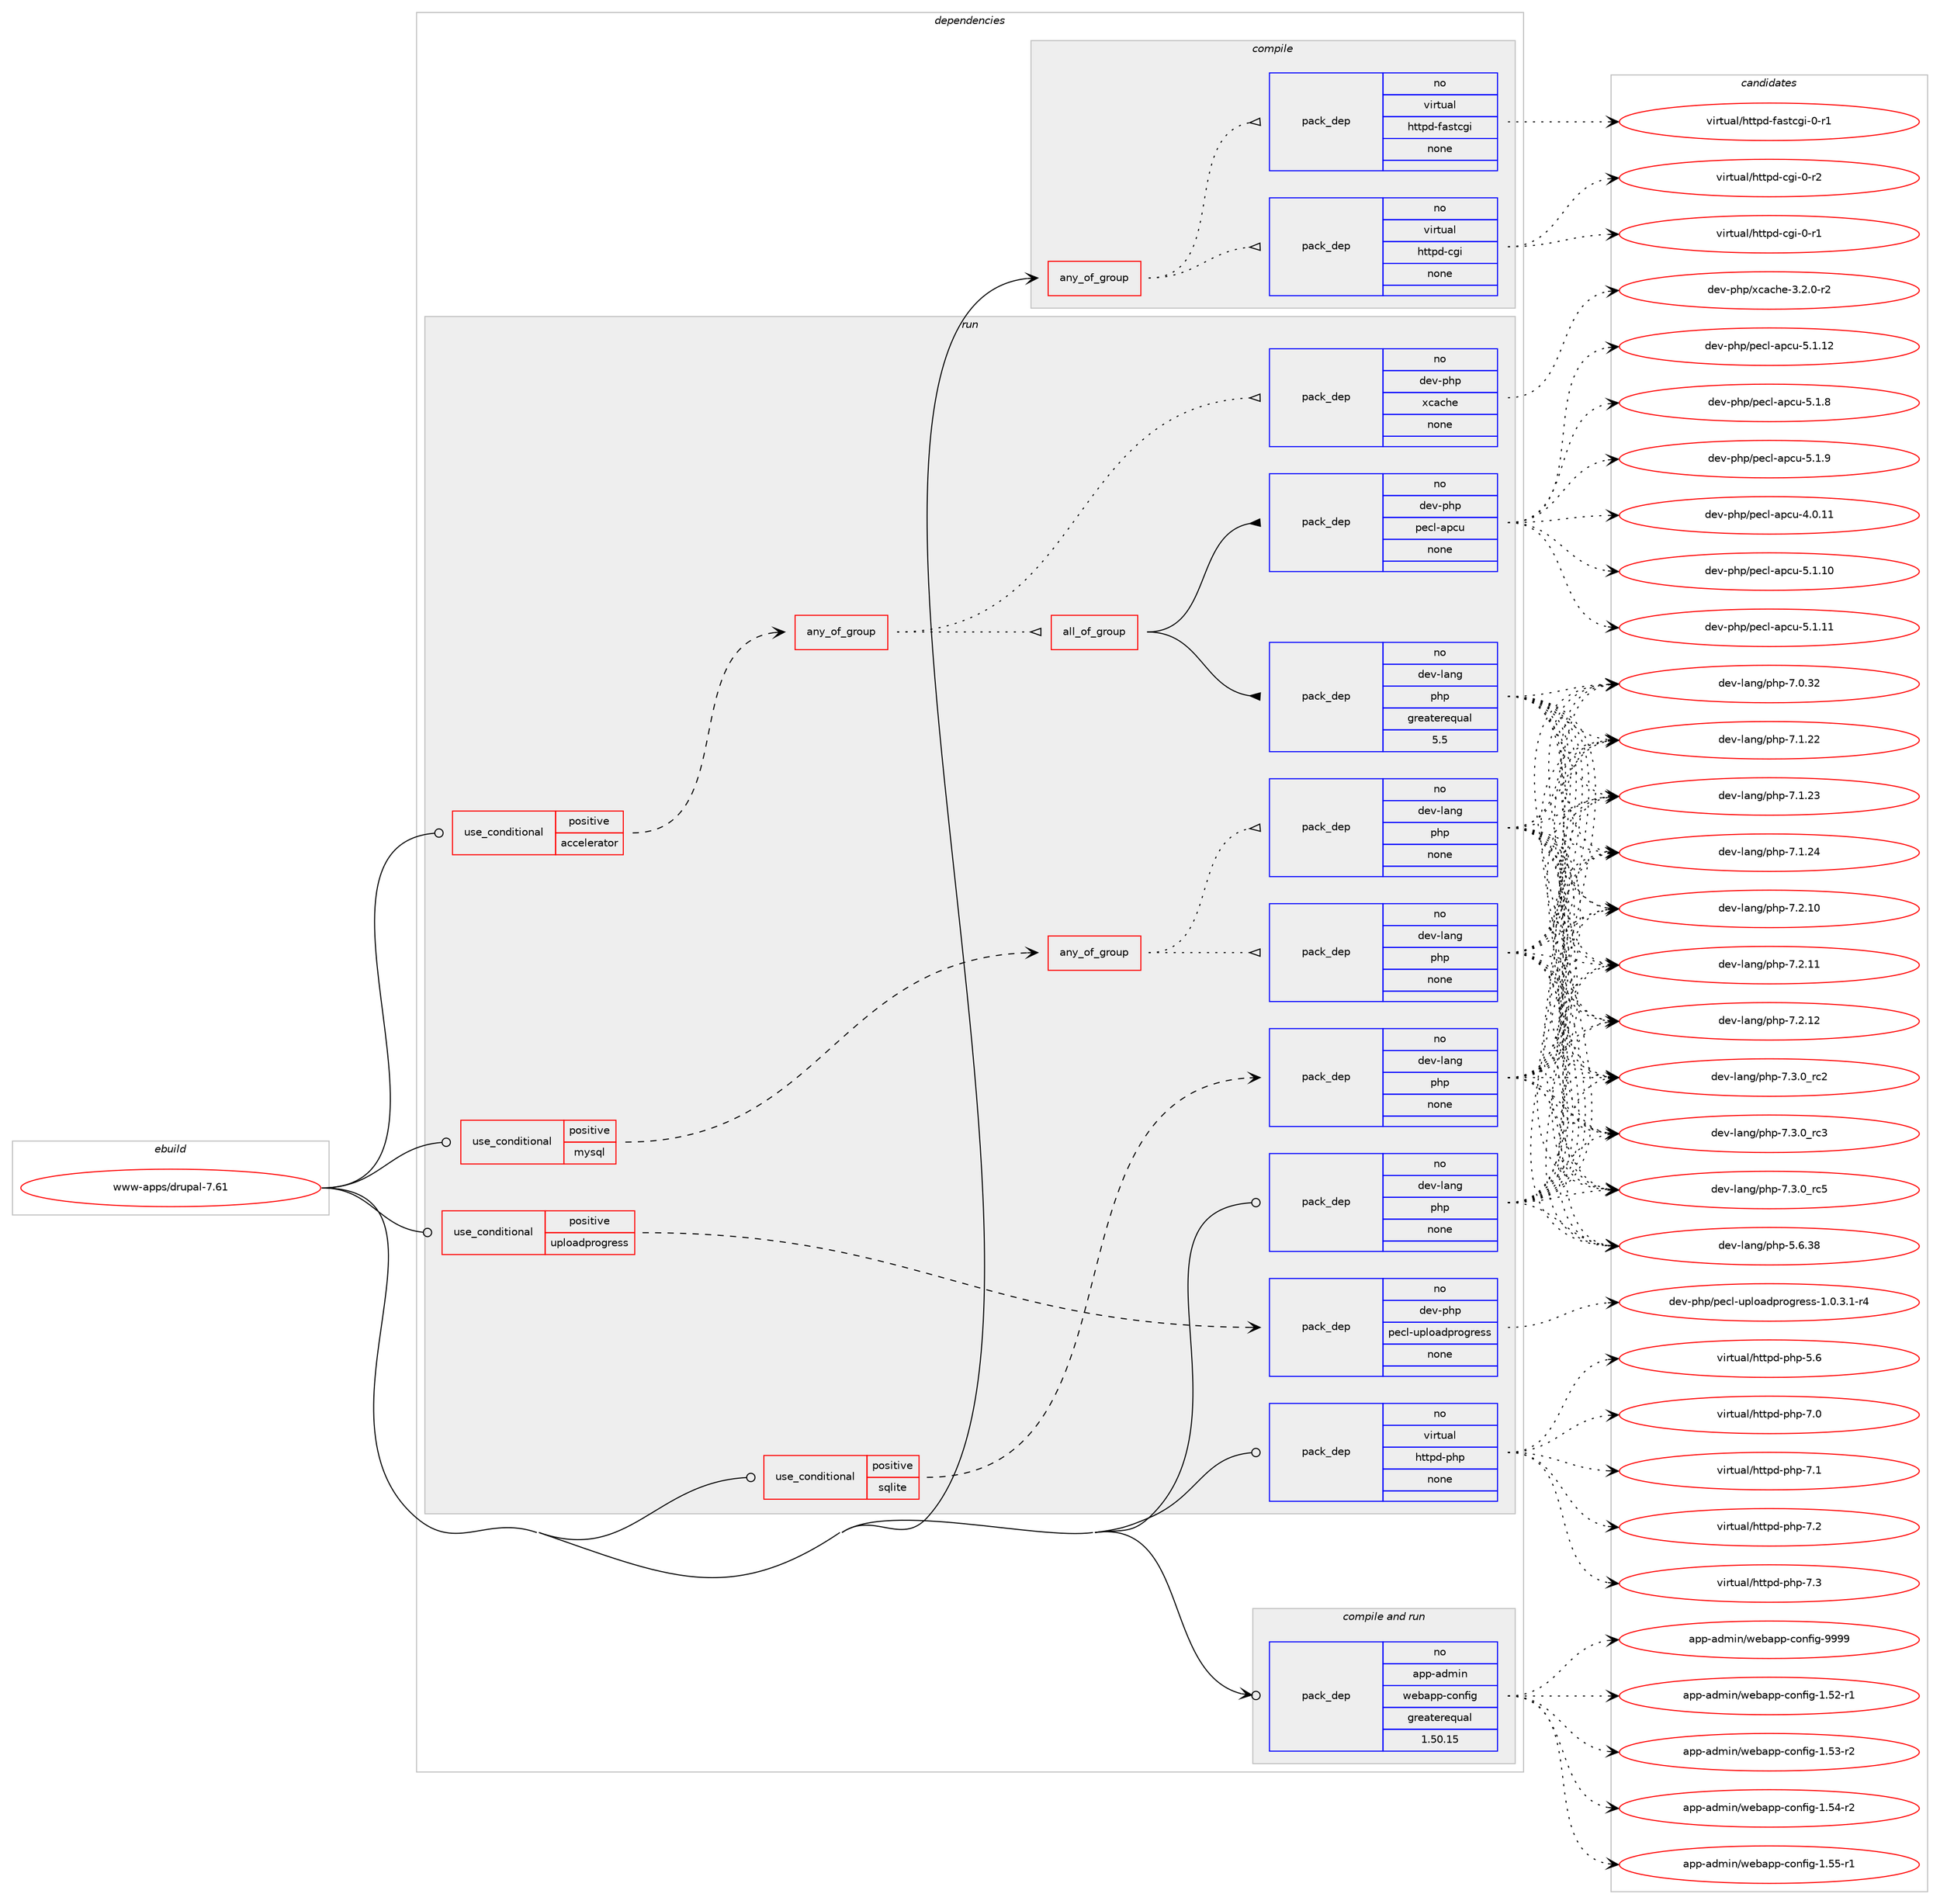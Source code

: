 digraph prolog {

# *************
# Graph options
# *************

newrank=true;
concentrate=true;
compound=true;
graph [rankdir=LR,fontname=Helvetica,fontsize=10,ranksep=1.5];#, ranksep=2.5, nodesep=0.2];
edge  [arrowhead=vee];
node  [fontname=Helvetica,fontsize=10];

# **********
# The ebuild
# **********

subgraph cluster_leftcol {
color=gray;
rank=same;
label=<<i>ebuild</i>>;
id [label="www-apps/drupal-7.61", color=red, width=4, href="../www-apps/drupal-7.61.svg"];
}

# ****************
# The dependencies
# ****************

subgraph cluster_midcol {
color=gray;
label=<<i>dependencies</i>>;
subgraph cluster_compile {
fillcolor="#eeeeee";
style=filled;
label=<<i>compile</i>>;
subgraph any185 {
dependency7861 [label=<<TABLE BORDER="0" CELLBORDER="1" CELLSPACING="0" CELLPADDING="4"><TR><TD CELLPADDING="10">any_of_group</TD></TR></TABLE>>, shape=none, color=red];subgraph pack6345 {
dependency7862 [label=<<TABLE BORDER="0" CELLBORDER="1" CELLSPACING="0" CELLPADDING="4" WIDTH="220"><TR><TD ROWSPAN="6" CELLPADDING="30">pack_dep</TD></TR><TR><TD WIDTH="110">no</TD></TR><TR><TD>virtual</TD></TR><TR><TD>httpd-cgi</TD></TR><TR><TD>none</TD></TR><TR><TD></TD></TR></TABLE>>, shape=none, color=blue];
}
dependency7861:e -> dependency7862:w [weight=20,style="dotted",arrowhead="oinv"];
subgraph pack6346 {
dependency7863 [label=<<TABLE BORDER="0" CELLBORDER="1" CELLSPACING="0" CELLPADDING="4" WIDTH="220"><TR><TD ROWSPAN="6" CELLPADDING="30">pack_dep</TD></TR><TR><TD WIDTH="110">no</TD></TR><TR><TD>virtual</TD></TR><TR><TD>httpd-fastcgi</TD></TR><TR><TD>none</TD></TR><TR><TD></TD></TR></TABLE>>, shape=none, color=blue];
}
dependency7861:e -> dependency7863:w [weight=20,style="dotted",arrowhead="oinv"];
}
id:e -> dependency7861:w [weight=20,style="solid",arrowhead="vee"];
}
subgraph cluster_compileandrun {
fillcolor="#eeeeee";
style=filled;
label=<<i>compile and run</i>>;
subgraph pack6347 {
dependency7864 [label=<<TABLE BORDER="0" CELLBORDER="1" CELLSPACING="0" CELLPADDING="4" WIDTH="220"><TR><TD ROWSPAN="6" CELLPADDING="30">pack_dep</TD></TR><TR><TD WIDTH="110">no</TD></TR><TR><TD>app-admin</TD></TR><TR><TD>webapp-config</TD></TR><TR><TD>greaterequal</TD></TR><TR><TD>1.50.15</TD></TR></TABLE>>, shape=none, color=blue];
}
id:e -> dependency7864:w [weight=20,style="solid",arrowhead="odotvee"];
}
subgraph cluster_run {
fillcolor="#eeeeee";
style=filled;
label=<<i>run</i>>;
subgraph cond1322 {
dependency7865 [label=<<TABLE BORDER="0" CELLBORDER="1" CELLSPACING="0" CELLPADDING="4"><TR><TD ROWSPAN="3" CELLPADDING="10">use_conditional</TD></TR><TR><TD>positive</TD></TR><TR><TD>accelerator</TD></TR></TABLE>>, shape=none, color=red];
subgraph any186 {
dependency7866 [label=<<TABLE BORDER="0" CELLBORDER="1" CELLSPACING="0" CELLPADDING="4"><TR><TD CELLPADDING="10">any_of_group</TD></TR></TABLE>>, shape=none, color=red];subgraph pack6348 {
dependency7867 [label=<<TABLE BORDER="0" CELLBORDER="1" CELLSPACING="0" CELLPADDING="4" WIDTH="220"><TR><TD ROWSPAN="6" CELLPADDING="30">pack_dep</TD></TR><TR><TD WIDTH="110">no</TD></TR><TR><TD>dev-php</TD></TR><TR><TD>xcache</TD></TR><TR><TD>none</TD></TR><TR><TD></TD></TR></TABLE>>, shape=none, color=blue];
}
dependency7866:e -> dependency7867:w [weight=20,style="dotted",arrowhead="oinv"];
subgraph all12 {
dependency7868 [label=<<TABLE BORDER="0" CELLBORDER="1" CELLSPACING="0" CELLPADDING="4"><TR><TD CELLPADDING="10">all_of_group</TD></TR></TABLE>>, shape=none, color=red];subgraph pack6349 {
dependency7869 [label=<<TABLE BORDER="0" CELLBORDER="1" CELLSPACING="0" CELLPADDING="4" WIDTH="220"><TR><TD ROWSPAN="6" CELLPADDING="30">pack_dep</TD></TR><TR><TD WIDTH="110">no</TD></TR><TR><TD>dev-lang</TD></TR><TR><TD>php</TD></TR><TR><TD>greaterequal</TD></TR><TR><TD>5.5</TD></TR></TABLE>>, shape=none, color=blue];
}
dependency7868:e -> dependency7869:w [weight=20,style="solid",arrowhead="inv"];
subgraph pack6350 {
dependency7870 [label=<<TABLE BORDER="0" CELLBORDER="1" CELLSPACING="0" CELLPADDING="4" WIDTH="220"><TR><TD ROWSPAN="6" CELLPADDING="30">pack_dep</TD></TR><TR><TD WIDTH="110">no</TD></TR><TR><TD>dev-php</TD></TR><TR><TD>pecl-apcu</TD></TR><TR><TD>none</TD></TR><TR><TD></TD></TR></TABLE>>, shape=none, color=blue];
}
dependency7868:e -> dependency7870:w [weight=20,style="solid",arrowhead="inv"];
}
dependency7866:e -> dependency7868:w [weight=20,style="dotted",arrowhead="oinv"];
}
dependency7865:e -> dependency7866:w [weight=20,style="dashed",arrowhead="vee"];
}
id:e -> dependency7865:w [weight=20,style="solid",arrowhead="odot"];
subgraph cond1323 {
dependency7871 [label=<<TABLE BORDER="0" CELLBORDER="1" CELLSPACING="0" CELLPADDING="4"><TR><TD ROWSPAN="3" CELLPADDING="10">use_conditional</TD></TR><TR><TD>positive</TD></TR><TR><TD>mysql</TD></TR></TABLE>>, shape=none, color=red];
subgraph any187 {
dependency7872 [label=<<TABLE BORDER="0" CELLBORDER="1" CELLSPACING="0" CELLPADDING="4"><TR><TD CELLPADDING="10">any_of_group</TD></TR></TABLE>>, shape=none, color=red];subgraph pack6351 {
dependency7873 [label=<<TABLE BORDER="0" CELLBORDER="1" CELLSPACING="0" CELLPADDING="4" WIDTH="220"><TR><TD ROWSPAN="6" CELLPADDING="30">pack_dep</TD></TR><TR><TD WIDTH="110">no</TD></TR><TR><TD>dev-lang</TD></TR><TR><TD>php</TD></TR><TR><TD>none</TD></TR><TR><TD></TD></TR></TABLE>>, shape=none, color=blue];
}
dependency7872:e -> dependency7873:w [weight=20,style="dotted",arrowhead="oinv"];
subgraph pack6352 {
dependency7874 [label=<<TABLE BORDER="0" CELLBORDER="1" CELLSPACING="0" CELLPADDING="4" WIDTH="220"><TR><TD ROWSPAN="6" CELLPADDING="30">pack_dep</TD></TR><TR><TD WIDTH="110">no</TD></TR><TR><TD>dev-lang</TD></TR><TR><TD>php</TD></TR><TR><TD>none</TD></TR><TR><TD></TD></TR></TABLE>>, shape=none, color=blue];
}
dependency7872:e -> dependency7874:w [weight=20,style="dotted",arrowhead="oinv"];
}
dependency7871:e -> dependency7872:w [weight=20,style="dashed",arrowhead="vee"];
}
id:e -> dependency7871:w [weight=20,style="solid",arrowhead="odot"];
subgraph cond1324 {
dependency7875 [label=<<TABLE BORDER="0" CELLBORDER="1" CELLSPACING="0" CELLPADDING="4"><TR><TD ROWSPAN="3" CELLPADDING="10">use_conditional</TD></TR><TR><TD>positive</TD></TR><TR><TD>sqlite</TD></TR></TABLE>>, shape=none, color=red];
subgraph pack6353 {
dependency7876 [label=<<TABLE BORDER="0" CELLBORDER="1" CELLSPACING="0" CELLPADDING="4" WIDTH="220"><TR><TD ROWSPAN="6" CELLPADDING="30">pack_dep</TD></TR><TR><TD WIDTH="110">no</TD></TR><TR><TD>dev-lang</TD></TR><TR><TD>php</TD></TR><TR><TD>none</TD></TR><TR><TD></TD></TR></TABLE>>, shape=none, color=blue];
}
dependency7875:e -> dependency7876:w [weight=20,style="dashed",arrowhead="vee"];
}
id:e -> dependency7875:w [weight=20,style="solid",arrowhead="odot"];
subgraph cond1325 {
dependency7877 [label=<<TABLE BORDER="0" CELLBORDER="1" CELLSPACING="0" CELLPADDING="4"><TR><TD ROWSPAN="3" CELLPADDING="10">use_conditional</TD></TR><TR><TD>positive</TD></TR><TR><TD>uploadprogress</TD></TR></TABLE>>, shape=none, color=red];
subgraph pack6354 {
dependency7878 [label=<<TABLE BORDER="0" CELLBORDER="1" CELLSPACING="0" CELLPADDING="4" WIDTH="220"><TR><TD ROWSPAN="6" CELLPADDING="30">pack_dep</TD></TR><TR><TD WIDTH="110">no</TD></TR><TR><TD>dev-php</TD></TR><TR><TD>pecl-uploadprogress</TD></TR><TR><TD>none</TD></TR><TR><TD></TD></TR></TABLE>>, shape=none, color=blue];
}
dependency7877:e -> dependency7878:w [weight=20,style="dashed",arrowhead="vee"];
}
id:e -> dependency7877:w [weight=20,style="solid",arrowhead="odot"];
subgraph pack6355 {
dependency7879 [label=<<TABLE BORDER="0" CELLBORDER="1" CELLSPACING="0" CELLPADDING="4" WIDTH="220"><TR><TD ROWSPAN="6" CELLPADDING="30">pack_dep</TD></TR><TR><TD WIDTH="110">no</TD></TR><TR><TD>dev-lang</TD></TR><TR><TD>php</TD></TR><TR><TD>none</TD></TR><TR><TD></TD></TR></TABLE>>, shape=none, color=blue];
}
id:e -> dependency7879:w [weight=20,style="solid",arrowhead="odot"];
subgraph pack6356 {
dependency7880 [label=<<TABLE BORDER="0" CELLBORDER="1" CELLSPACING="0" CELLPADDING="4" WIDTH="220"><TR><TD ROWSPAN="6" CELLPADDING="30">pack_dep</TD></TR><TR><TD WIDTH="110">no</TD></TR><TR><TD>virtual</TD></TR><TR><TD>httpd-php</TD></TR><TR><TD>none</TD></TR><TR><TD></TD></TR></TABLE>>, shape=none, color=blue];
}
id:e -> dependency7880:w [weight=20,style="solid",arrowhead="odot"];
}
}

# **************
# The candidates
# **************

subgraph cluster_choices {
rank=same;
color=gray;
label=<<i>candidates</i>>;

subgraph choice6345 {
color=black;
nodesep=1;
choice1181051141161179710847104116116112100459910310545484511449 [label="virtual/httpd-cgi-0-r1", color=red, width=4,href="../virtual/httpd-cgi-0-r1.svg"];
choice1181051141161179710847104116116112100459910310545484511450 [label="virtual/httpd-cgi-0-r2", color=red, width=4,href="../virtual/httpd-cgi-0-r2.svg"];
dependency7862:e -> choice1181051141161179710847104116116112100459910310545484511449:w [style=dotted,weight="100"];
dependency7862:e -> choice1181051141161179710847104116116112100459910310545484511450:w [style=dotted,weight="100"];
}
subgraph choice6346 {
color=black;
nodesep=1;
choice118105114116117971084710411611611210045102971151169910310545484511449 [label="virtual/httpd-fastcgi-0-r1", color=red, width=4,href="../virtual/httpd-fastcgi-0-r1.svg"];
dependency7863:e -> choice118105114116117971084710411611611210045102971151169910310545484511449:w [style=dotted,weight="100"];
}
subgraph choice6347 {
color=black;
nodesep=1;
choice971121124597100109105110471191019897112112459911111010210510345494653504511449 [label="app-admin/webapp-config-1.52-r1", color=red, width=4,href="../app-admin/webapp-config-1.52-r1.svg"];
choice971121124597100109105110471191019897112112459911111010210510345494653514511450 [label="app-admin/webapp-config-1.53-r2", color=red, width=4,href="../app-admin/webapp-config-1.53-r2.svg"];
choice971121124597100109105110471191019897112112459911111010210510345494653524511450 [label="app-admin/webapp-config-1.54-r2", color=red, width=4,href="../app-admin/webapp-config-1.54-r2.svg"];
choice971121124597100109105110471191019897112112459911111010210510345494653534511449 [label="app-admin/webapp-config-1.55-r1", color=red, width=4,href="../app-admin/webapp-config-1.55-r1.svg"];
choice97112112459710010910511047119101989711211245991111101021051034557575757 [label="app-admin/webapp-config-9999", color=red, width=4,href="../app-admin/webapp-config-9999.svg"];
dependency7864:e -> choice971121124597100109105110471191019897112112459911111010210510345494653504511449:w [style=dotted,weight="100"];
dependency7864:e -> choice971121124597100109105110471191019897112112459911111010210510345494653514511450:w [style=dotted,weight="100"];
dependency7864:e -> choice971121124597100109105110471191019897112112459911111010210510345494653524511450:w [style=dotted,weight="100"];
dependency7864:e -> choice971121124597100109105110471191019897112112459911111010210510345494653534511449:w [style=dotted,weight="100"];
dependency7864:e -> choice97112112459710010910511047119101989711211245991111101021051034557575757:w [style=dotted,weight="100"];
}
subgraph choice6348 {
color=black;
nodesep=1;
choice10010111845112104112471209997991041014551465046484511450 [label="dev-php/xcache-3.2.0-r2", color=red, width=4,href="../dev-php/xcache-3.2.0-r2.svg"];
dependency7867:e -> choice10010111845112104112471209997991041014551465046484511450:w [style=dotted,weight="100"];
}
subgraph choice6349 {
color=black;
nodesep=1;
choice10010111845108971101034711210411245534654465156 [label="dev-lang/php-5.6.38", color=red, width=4,href="../dev-lang/php-5.6.38.svg"];
choice10010111845108971101034711210411245554648465150 [label="dev-lang/php-7.0.32", color=red, width=4,href="../dev-lang/php-7.0.32.svg"];
choice10010111845108971101034711210411245554649465050 [label="dev-lang/php-7.1.22", color=red, width=4,href="../dev-lang/php-7.1.22.svg"];
choice10010111845108971101034711210411245554649465051 [label="dev-lang/php-7.1.23", color=red, width=4,href="../dev-lang/php-7.1.23.svg"];
choice10010111845108971101034711210411245554649465052 [label="dev-lang/php-7.1.24", color=red, width=4,href="../dev-lang/php-7.1.24.svg"];
choice10010111845108971101034711210411245554650464948 [label="dev-lang/php-7.2.10", color=red, width=4,href="../dev-lang/php-7.2.10.svg"];
choice10010111845108971101034711210411245554650464949 [label="dev-lang/php-7.2.11", color=red, width=4,href="../dev-lang/php-7.2.11.svg"];
choice10010111845108971101034711210411245554650464950 [label="dev-lang/php-7.2.12", color=red, width=4,href="../dev-lang/php-7.2.12.svg"];
choice100101118451089711010347112104112455546514648951149950 [label="dev-lang/php-7.3.0_rc2", color=red, width=4,href="../dev-lang/php-7.3.0_rc2.svg"];
choice100101118451089711010347112104112455546514648951149951 [label="dev-lang/php-7.3.0_rc3", color=red, width=4,href="../dev-lang/php-7.3.0_rc3.svg"];
choice100101118451089711010347112104112455546514648951149953 [label="dev-lang/php-7.3.0_rc5", color=red, width=4,href="../dev-lang/php-7.3.0_rc5.svg"];
dependency7869:e -> choice10010111845108971101034711210411245534654465156:w [style=dotted,weight="100"];
dependency7869:e -> choice10010111845108971101034711210411245554648465150:w [style=dotted,weight="100"];
dependency7869:e -> choice10010111845108971101034711210411245554649465050:w [style=dotted,weight="100"];
dependency7869:e -> choice10010111845108971101034711210411245554649465051:w [style=dotted,weight="100"];
dependency7869:e -> choice10010111845108971101034711210411245554649465052:w [style=dotted,weight="100"];
dependency7869:e -> choice10010111845108971101034711210411245554650464948:w [style=dotted,weight="100"];
dependency7869:e -> choice10010111845108971101034711210411245554650464949:w [style=dotted,weight="100"];
dependency7869:e -> choice10010111845108971101034711210411245554650464950:w [style=dotted,weight="100"];
dependency7869:e -> choice100101118451089711010347112104112455546514648951149950:w [style=dotted,weight="100"];
dependency7869:e -> choice100101118451089711010347112104112455546514648951149951:w [style=dotted,weight="100"];
dependency7869:e -> choice100101118451089711010347112104112455546514648951149953:w [style=dotted,weight="100"];
}
subgraph choice6350 {
color=black;
nodesep=1;
choice10010111845112104112471121019910845971129911745524648464949 [label="dev-php/pecl-apcu-4.0.11", color=red, width=4,href="../dev-php/pecl-apcu-4.0.11.svg"];
choice10010111845112104112471121019910845971129911745534649464948 [label="dev-php/pecl-apcu-5.1.10", color=red, width=4,href="../dev-php/pecl-apcu-5.1.10.svg"];
choice10010111845112104112471121019910845971129911745534649464949 [label="dev-php/pecl-apcu-5.1.11", color=red, width=4,href="../dev-php/pecl-apcu-5.1.11.svg"];
choice10010111845112104112471121019910845971129911745534649464950 [label="dev-php/pecl-apcu-5.1.12", color=red, width=4,href="../dev-php/pecl-apcu-5.1.12.svg"];
choice100101118451121041124711210199108459711299117455346494656 [label="dev-php/pecl-apcu-5.1.8", color=red, width=4,href="../dev-php/pecl-apcu-5.1.8.svg"];
choice100101118451121041124711210199108459711299117455346494657 [label="dev-php/pecl-apcu-5.1.9", color=red, width=4,href="../dev-php/pecl-apcu-5.1.9.svg"];
dependency7870:e -> choice10010111845112104112471121019910845971129911745524648464949:w [style=dotted,weight="100"];
dependency7870:e -> choice10010111845112104112471121019910845971129911745534649464948:w [style=dotted,weight="100"];
dependency7870:e -> choice10010111845112104112471121019910845971129911745534649464949:w [style=dotted,weight="100"];
dependency7870:e -> choice10010111845112104112471121019910845971129911745534649464950:w [style=dotted,weight="100"];
dependency7870:e -> choice100101118451121041124711210199108459711299117455346494656:w [style=dotted,weight="100"];
dependency7870:e -> choice100101118451121041124711210199108459711299117455346494657:w [style=dotted,weight="100"];
}
subgraph choice6351 {
color=black;
nodesep=1;
choice10010111845108971101034711210411245534654465156 [label="dev-lang/php-5.6.38", color=red, width=4,href="../dev-lang/php-5.6.38.svg"];
choice10010111845108971101034711210411245554648465150 [label="dev-lang/php-7.0.32", color=red, width=4,href="../dev-lang/php-7.0.32.svg"];
choice10010111845108971101034711210411245554649465050 [label="dev-lang/php-7.1.22", color=red, width=4,href="../dev-lang/php-7.1.22.svg"];
choice10010111845108971101034711210411245554649465051 [label="dev-lang/php-7.1.23", color=red, width=4,href="../dev-lang/php-7.1.23.svg"];
choice10010111845108971101034711210411245554649465052 [label="dev-lang/php-7.1.24", color=red, width=4,href="../dev-lang/php-7.1.24.svg"];
choice10010111845108971101034711210411245554650464948 [label="dev-lang/php-7.2.10", color=red, width=4,href="../dev-lang/php-7.2.10.svg"];
choice10010111845108971101034711210411245554650464949 [label="dev-lang/php-7.2.11", color=red, width=4,href="../dev-lang/php-7.2.11.svg"];
choice10010111845108971101034711210411245554650464950 [label="dev-lang/php-7.2.12", color=red, width=4,href="../dev-lang/php-7.2.12.svg"];
choice100101118451089711010347112104112455546514648951149950 [label="dev-lang/php-7.3.0_rc2", color=red, width=4,href="../dev-lang/php-7.3.0_rc2.svg"];
choice100101118451089711010347112104112455546514648951149951 [label="dev-lang/php-7.3.0_rc3", color=red, width=4,href="../dev-lang/php-7.3.0_rc3.svg"];
choice100101118451089711010347112104112455546514648951149953 [label="dev-lang/php-7.3.0_rc5", color=red, width=4,href="../dev-lang/php-7.3.0_rc5.svg"];
dependency7873:e -> choice10010111845108971101034711210411245534654465156:w [style=dotted,weight="100"];
dependency7873:e -> choice10010111845108971101034711210411245554648465150:w [style=dotted,weight="100"];
dependency7873:e -> choice10010111845108971101034711210411245554649465050:w [style=dotted,weight="100"];
dependency7873:e -> choice10010111845108971101034711210411245554649465051:w [style=dotted,weight="100"];
dependency7873:e -> choice10010111845108971101034711210411245554649465052:w [style=dotted,weight="100"];
dependency7873:e -> choice10010111845108971101034711210411245554650464948:w [style=dotted,weight="100"];
dependency7873:e -> choice10010111845108971101034711210411245554650464949:w [style=dotted,weight="100"];
dependency7873:e -> choice10010111845108971101034711210411245554650464950:w [style=dotted,weight="100"];
dependency7873:e -> choice100101118451089711010347112104112455546514648951149950:w [style=dotted,weight="100"];
dependency7873:e -> choice100101118451089711010347112104112455546514648951149951:w [style=dotted,weight="100"];
dependency7873:e -> choice100101118451089711010347112104112455546514648951149953:w [style=dotted,weight="100"];
}
subgraph choice6352 {
color=black;
nodesep=1;
choice10010111845108971101034711210411245534654465156 [label="dev-lang/php-5.6.38", color=red, width=4,href="../dev-lang/php-5.6.38.svg"];
choice10010111845108971101034711210411245554648465150 [label="dev-lang/php-7.0.32", color=red, width=4,href="../dev-lang/php-7.0.32.svg"];
choice10010111845108971101034711210411245554649465050 [label="dev-lang/php-7.1.22", color=red, width=4,href="../dev-lang/php-7.1.22.svg"];
choice10010111845108971101034711210411245554649465051 [label="dev-lang/php-7.1.23", color=red, width=4,href="../dev-lang/php-7.1.23.svg"];
choice10010111845108971101034711210411245554649465052 [label="dev-lang/php-7.1.24", color=red, width=4,href="../dev-lang/php-7.1.24.svg"];
choice10010111845108971101034711210411245554650464948 [label="dev-lang/php-7.2.10", color=red, width=4,href="../dev-lang/php-7.2.10.svg"];
choice10010111845108971101034711210411245554650464949 [label="dev-lang/php-7.2.11", color=red, width=4,href="../dev-lang/php-7.2.11.svg"];
choice10010111845108971101034711210411245554650464950 [label="dev-lang/php-7.2.12", color=red, width=4,href="../dev-lang/php-7.2.12.svg"];
choice100101118451089711010347112104112455546514648951149950 [label="dev-lang/php-7.3.0_rc2", color=red, width=4,href="../dev-lang/php-7.3.0_rc2.svg"];
choice100101118451089711010347112104112455546514648951149951 [label="dev-lang/php-7.3.0_rc3", color=red, width=4,href="../dev-lang/php-7.3.0_rc3.svg"];
choice100101118451089711010347112104112455546514648951149953 [label="dev-lang/php-7.3.0_rc5", color=red, width=4,href="../dev-lang/php-7.3.0_rc5.svg"];
dependency7874:e -> choice10010111845108971101034711210411245534654465156:w [style=dotted,weight="100"];
dependency7874:e -> choice10010111845108971101034711210411245554648465150:w [style=dotted,weight="100"];
dependency7874:e -> choice10010111845108971101034711210411245554649465050:w [style=dotted,weight="100"];
dependency7874:e -> choice10010111845108971101034711210411245554649465051:w [style=dotted,weight="100"];
dependency7874:e -> choice10010111845108971101034711210411245554649465052:w [style=dotted,weight="100"];
dependency7874:e -> choice10010111845108971101034711210411245554650464948:w [style=dotted,weight="100"];
dependency7874:e -> choice10010111845108971101034711210411245554650464949:w [style=dotted,weight="100"];
dependency7874:e -> choice10010111845108971101034711210411245554650464950:w [style=dotted,weight="100"];
dependency7874:e -> choice100101118451089711010347112104112455546514648951149950:w [style=dotted,weight="100"];
dependency7874:e -> choice100101118451089711010347112104112455546514648951149951:w [style=dotted,weight="100"];
dependency7874:e -> choice100101118451089711010347112104112455546514648951149953:w [style=dotted,weight="100"];
}
subgraph choice6353 {
color=black;
nodesep=1;
choice10010111845108971101034711210411245534654465156 [label="dev-lang/php-5.6.38", color=red, width=4,href="../dev-lang/php-5.6.38.svg"];
choice10010111845108971101034711210411245554648465150 [label="dev-lang/php-7.0.32", color=red, width=4,href="../dev-lang/php-7.0.32.svg"];
choice10010111845108971101034711210411245554649465050 [label="dev-lang/php-7.1.22", color=red, width=4,href="../dev-lang/php-7.1.22.svg"];
choice10010111845108971101034711210411245554649465051 [label="dev-lang/php-7.1.23", color=red, width=4,href="../dev-lang/php-7.1.23.svg"];
choice10010111845108971101034711210411245554649465052 [label="dev-lang/php-7.1.24", color=red, width=4,href="../dev-lang/php-7.1.24.svg"];
choice10010111845108971101034711210411245554650464948 [label="dev-lang/php-7.2.10", color=red, width=4,href="../dev-lang/php-7.2.10.svg"];
choice10010111845108971101034711210411245554650464949 [label="dev-lang/php-7.2.11", color=red, width=4,href="../dev-lang/php-7.2.11.svg"];
choice10010111845108971101034711210411245554650464950 [label="dev-lang/php-7.2.12", color=red, width=4,href="../dev-lang/php-7.2.12.svg"];
choice100101118451089711010347112104112455546514648951149950 [label="dev-lang/php-7.3.0_rc2", color=red, width=4,href="../dev-lang/php-7.3.0_rc2.svg"];
choice100101118451089711010347112104112455546514648951149951 [label="dev-lang/php-7.3.0_rc3", color=red, width=4,href="../dev-lang/php-7.3.0_rc3.svg"];
choice100101118451089711010347112104112455546514648951149953 [label="dev-lang/php-7.3.0_rc5", color=red, width=4,href="../dev-lang/php-7.3.0_rc5.svg"];
dependency7876:e -> choice10010111845108971101034711210411245534654465156:w [style=dotted,weight="100"];
dependency7876:e -> choice10010111845108971101034711210411245554648465150:w [style=dotted,weight="100"];
dependency7876:e -> choice10010111845108971101034711210411245554649465050:w [style=dotted,weight="100"];
dependency7876:e -> choice10010111845108971101034711210411245554649465051:w [style=dotted,weight="100"];
dependency7876:e -> choice10010111845108971101034711210411245554649465052:w [style=dotted,weight="100"];
dependency7876:e -> choice10010111845108971101034711210411245554650464948:w [style=dotted,weight="100"];
dependency7876:e -> choice10010111845108971101034711210411245554650464949:w [style=dotted,weight="100"];
dependency7876:e -> choice10010111845108971101034711210411245554650464950:w [style=dotted,weight="100"];
dependency7876:e -> choice100101118451089711010347112104112455546514648951149950:w [style=dotted,weight="100"];
dependency7876:e -> choice100101118451089711010347112104112455546514648951149951:w [style=dotted,weight="100"];
dependency7876:e -> choice100101118451089711010347112104112455546514648951149953:w [style=dotted,weight="100"];
}
subgraph choice6354 {
color=black;
nodesep=1;
choice100101118451121041124711210199108451171121081119710011211411110311410111511545494648465146494511452 [label="dev-php/pecl-uploadprogress-1.0.3.1-r4", color=red, width=4,href="../dev-php/pecl-uploadprogress-1.0.3.1-r4.svg"];
dependency7878:e -> choice100101118451121041124711210199108451171121081119710011211411110311410111511545494648465146494511452:w [style=dotted,weight="100"];
}
subgraph choice6355 {
color=black;
nodesep=1;
choice10010111845108971101034711210411245534654465156 [label="dev-lang/php-5.6.38", color=red, width=4,href="../dev-lang/php-5.6.38.svg"];
choice10010111845108971101034711210411245554648465150 [label="dev-lang/php-7.0.32", color=red, width=4,href="../dev-lang/php-7.0.32.svg"];
choice10010111845108971101034711210411245554649465050 [label="dev-lang/php-7.1.22", color=red, width=4,href="../dev-lang/php-7.1.22.svg"];
choice10010111845108971101034711210411245554649465051 [label="dev-lang/php-7.1.23", color=red, width=4,href="../dev-lang/php-7.1.23.svg"];
choice10010111845108971101034711210411245554649465052 [label="dev-lang/php-7.1.24", color=red, width=4,href="../dev-lang/php-7.1.24.svg"];
choice10010111845108971101034711210411245554650464948 [label="dev-lang/php-7.2.10", color=red, width=4,href="../dev-lang/php-7.2.10.svg"];
choice10010111845108971101034711210411245554650464949 [label="dev-lang/php-7.2.11", color=red, width=4,href="../dev-lang/php-7.2.11.svg"];
choice10010111845108971101034711210411245554650464950 [label="dev-lang/php-7.2.12", color=red, width=4,href="../dev-lang/php-7.2.12.svg"];
choice100101118451089711010347112104112455546514648951149950 [label="dev-lang/php-7.3.0_rc2", color=red, width=4,href="../dev-lang/php-7.3.0_rc2.svg"];
choice100101118451089711010347112104112455546514648951149951 [label="dev-lang/php-7.3.0_rc3", color=red, width=4,href="../dev-lang/php-7.3.0_rc3.svg"];
choice100101118451089711010347112104112455546514648951149953 [label="dev-lang/php-7.3.0_rc5", color=red, width=4,href="../dev-lang/php-7.3.0_rc5.svg"];
dependency7879:e -> choice10010111845108971101034711210411245534654465156:w [style=dotted,weight="100"];
dependency7879:e -> choice10010111845108971101034711210411245554648465150:w [style=dotted,weight="100"];
dependency7879:e -> choice10010111845108971101034711210411245554649465050:w [style=dotted,weight="100"];
dependency7879:e -> choice10010111845108971101034711210411245554649465051:w [style=dotted,weight="100"];
dependency7879:e -> choice10010111845108971101034711210411245554649465052:w [style=dotted,weight="100"];
dependency7879:e -> choice10010111845108971101034711210411245554650464948:w [style=dotted,weight="100"];
dependency7879:e -> choice10010111845108971101034711210411245554650464949:w [style=dotted,weight="100"];
dependency7879:e -> choice10010111845108971101034711210411245554650464950:w [style=dotted,weight="100"];
dependency7879:e -> choice100101118451089711010347112104112455546514648951149950:w [style=dotted,weight="100"];
dependency7879:e -> choice100101118451089711010347112104112455546514648951149951:w [style=dotted,weight="100"];
dependency7879:e -> choice100101118451089711010347112104112455546514648951149953:w [style=dotted,weight="100"];
}
subgraph choice6356 {
color=black;
nodesep=1;
choice11810511411611797108471041161161121004511210411245534654 [label="virtual/httpd-php-5.6", color=red, width=4,href="../virtual/httpd-php-5.6.svg"];
choice11810511411611797108471041161161121004511210411245554648 [label="virtual/httpd-php-7.0", color=red, width=4,href="../virtual/httpd-php-7.0.svg"];
choice11810511411611797108471041161161121004511210411245554649 [label="virtual/httpd-php-7.1", color=red, width=4,href="../virtual/httpd-php-7.1.svg"];
choice11810511411611797108471041161161121004511210411245554650 [label="virtual/httpd-php-7.2", color=red, width=4,href="../virtual/httpd-php-7.2.svg"];
choice11810511411611797108471041161161121004511210411245554651 [label="virtual/httpd-php-7.3", color=red, width=4,href="../virtual/httpd-php-7.3.svg"];
dependency7880:e -> choice11810511411611797108471041161161121004511210411245534654:w [style=dotted,weight="100"];
dependency7880:e -> choice11810511411611797108471041161161121004511210411245554648:w [style=dotted,weight="100"];
dependency7880:e -> choice11810511411611797108471041161161121004511210411245554649:w [style=dotted,weight="100"];
dependency7880:e -> choice11810511411611797108471041161161121004511210411245554650:w [style=dotted,weight="100"];
dependency7880:e -> choice11810511411611797108471041161161121004511210411245554651:w [style=dotted,weight="100"];
}
}

}
